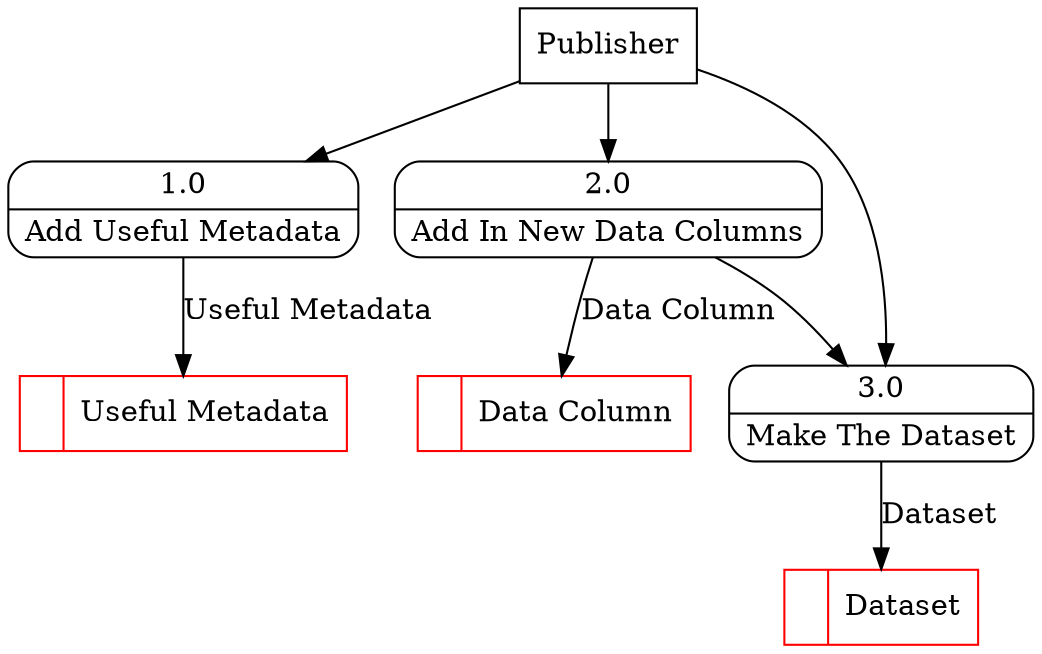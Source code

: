 digraph dfd2{ 
node[shape=record]
200 [label="<f0>  |<f1> Useful Metadata " color=red];
201 [label="<f0>  |<f1> Dataset " color=red];
202 [label="<f0>  |<f1> Data Column " color=red];
203 [label="Publisher" shape=box];
204 [label="{<f0> 1.0|<f1> Add Useful Metadata }" shape=Mrecord];
205 [label="{<f0> 2.0|<f1> Add In New Data Columns }" shape=Mrecord];
206 [label="{<f0> 3.0|<f1> Make The Dataset }" shape=Mrecord];
203 -> 204
203 -> 205
203 -> 206
204 -> 200 [label="Useful Metadata"]
205 -> 206
205 -> 202 [label="Data Column"]
206 -> 201 [label="Dataset"]
}